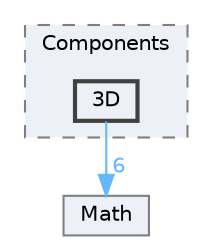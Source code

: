 digraph "Flakkari/Engine/EntityComponentSystem/Components/3D"
{
 // LATEX_PDF_SIZE
  bgcolor="transparent";
  edge [fontname=Helvetica,fontsize=10,labelfontname=Helvetica,labelfontsize=10];
  node [fontname=Helvetica,fontsize=10,shape=box,height=0.2,width=0.4];
  compound=true
  subgraph clusterdir_6b151d91432e5e3a835f5b0d29761f9f {
    graph [ bgcolor="#edf0f7", pencolor="grey50", label="Components", fontname=Helvetica,fontsize=10 style="filled,dashed", URL="dir_6b151d91432e5e3a835f5b0d29761f9f.html",tooltip=""]
  dir_ebae5623dc91eaf1783182fe2183bf04 [label="3D", fillcolor="#edf0f7", color="grey25", style="filled,bold", URL="dir_ebae5623dc91eaf1783182fe2183bf04.html",tooltip=""];
  }
  dir_91bfd317f0d822e02c021ee39d31f634 [label="Math", fillcolor="#edf0f7", color="grey50", style="filled", URL="dir_91bfd317f0d822e02c021ee39d31f634.html",tooltip=""];
  dir_ebae5623dc91eaf1783182fe2183bf04->dir_91bfd317f0d822e02c021ee39d31f634 [headlabel="6", labeldistance=1.5 headhref="dir_000002_000012.html" href="dir_000002_000012.html" color="steelblue1" fontcolor="steelblue1"];
}

